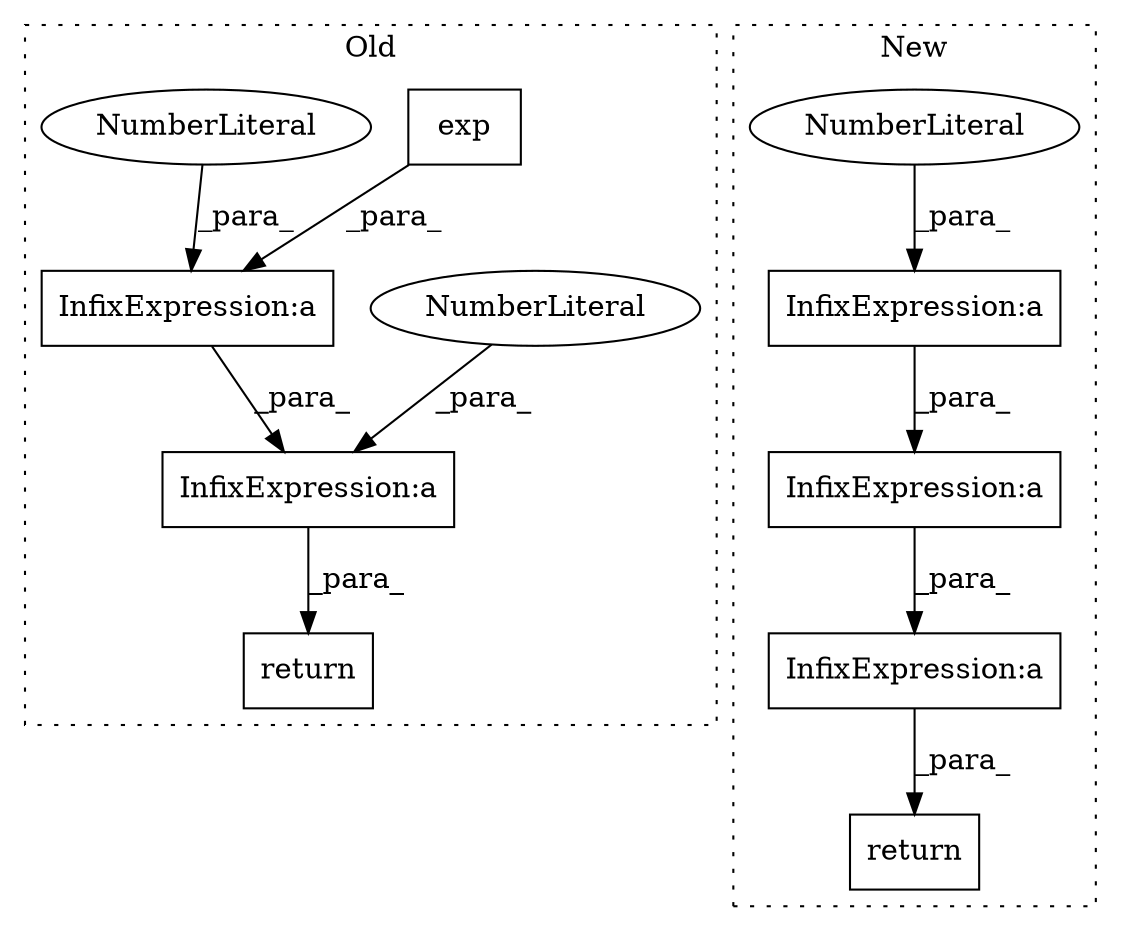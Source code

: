digraph G {
subgraph cluster0 {
1 [label="exp" a="32" s="4465,4475" l="4,1" shape="box"];
3 [label="return" a="41" s="4533" l="7" shape="box"];
4 [label="InfixExpression:a" a="27" s="4444" l="3" shape="box"];
6 [label="NumberLiteral" a="34" s="4441" l="3" shape="ellipse"];
9 [label="InfixExpression:a" a="27" s="4490" l="3" shape="box"];
11 [label="NumberLiteral" a="34" s="4493" l="3" shape="ellipse"];
label = "Old";
style="dotted";
}
subgraph cluster1 {
2 [label="return" a="41" s="4417" l="7" shape="box"];
5 [label="InfixExpression:a" a="27" s="4446" l="3" shape="box"];
7 [label="InfixExpression:a" a="27" s="4456" l="3" shape="box"];
8 [label="NumberLiteral" a="34" s="4445" l="1" shape="ellipse"];
10 [label="InfixExpression:a" a="27" s="4429" l="3" shape="box"];
label = "New";
style="dotted";
}
1 -> 9 [label="_para_"];
4 -> 3 [label="_para_"];
5 -> 7 [label="_para_"];
6 -> 4 [label="_para_"];
7 -> 10 [label="_para_"];
8 -> 5 [label="_para_"];
9 -> 4 [label="_para_"];
10 -> 2 [label="_para_"];
11 -> 9 [label="_para_"];
}